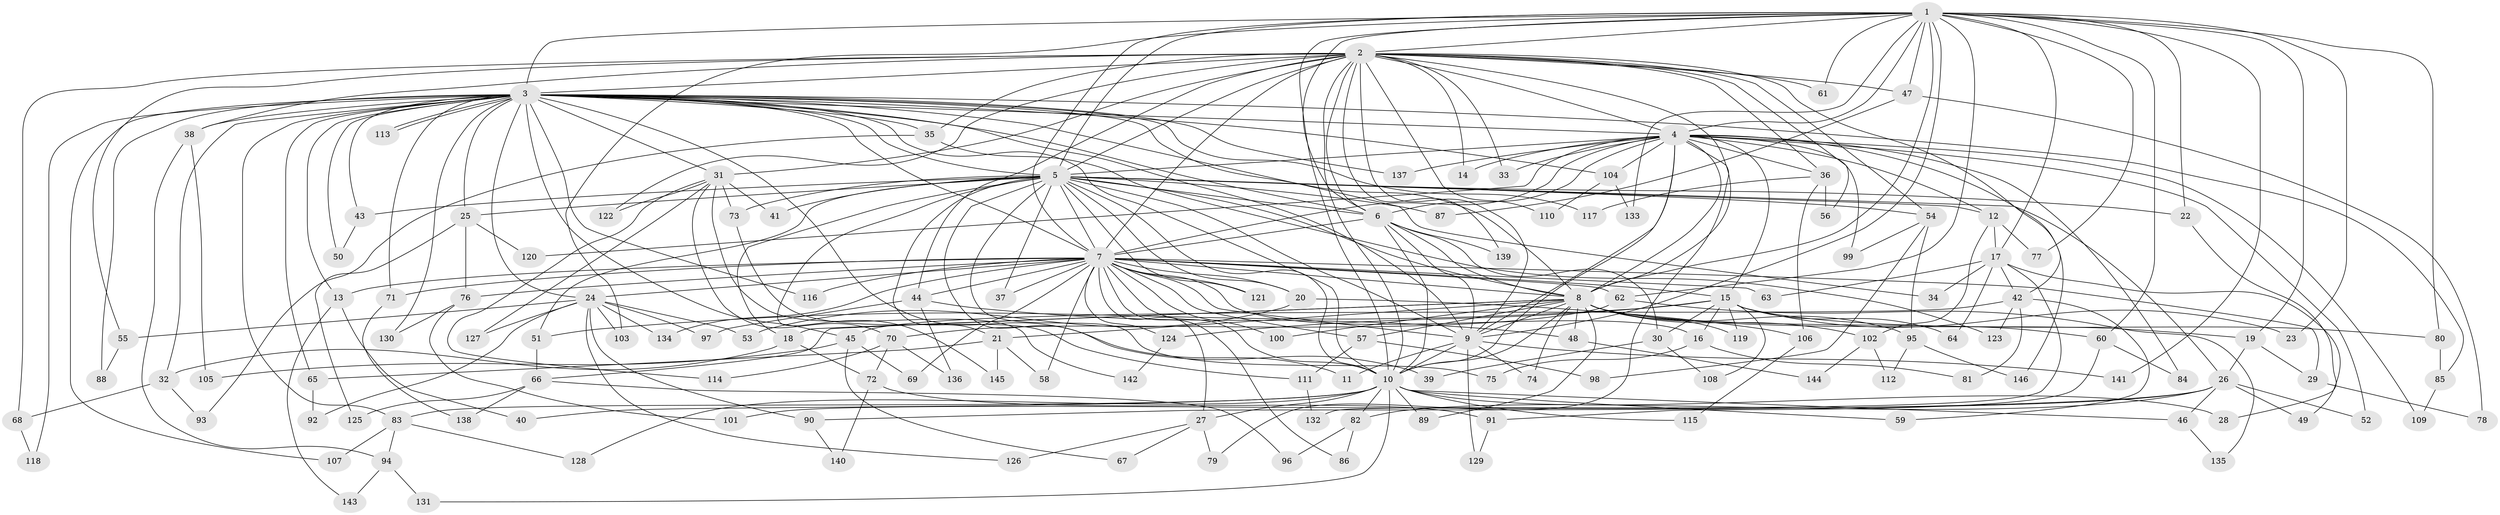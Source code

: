 // Generated by graph-tools (version 1.1) at 2025/11/02/27/25 16:11:07]
// undirected, 146 vertices, 317 edges
graph export_dot {
graph [start="1"]
  node [color=gray90,style=filled];
  1;
  2;
  3;
  4;
  5;
  6;
  7;
  8;
  9;
  10;
  11;
  12;
  13;
  14;
  15;
  16;
  17;
  18;
  19;
  20;
  21;
  22;
  23;
  24;
  25;
  26;
  27;
  28;
  29;
  30;
  31;
  32;
  33;
  34;
  35;
  36;
  37;
  38;
  39;
  40;
  41;
  42;
  43;
  44;
  45;
  46;
  47;
  48;
  49;
  50;
  51;
  52;
  53;
  54;
  55;
  56;
  57;
  58;
  59;
  60;
  61;
  62;
  63;
  64;
  65;
  66;
  67;
  68;
  69;
  70;
  71;
  72;
  73;
  74;
  75;
  76;
  77;
  78;
  79;
  80;
  81;
  82;
  83;
  84;
  85;
  86;
  87;
  88;
  89;
  90;
  91;
  92;
  93;
  94;
  95;
  96;
  97;
  98;
  99;
  100;
  101;
  102;
  103;
  104;
  105;
  106;
  107;
  108;
  109;
  110;
  111;
  112;
  113;
  114;
  115;
  116;
  117;
  118;
  119;
  120;
  121;
  122;
  123;
  124;
  125;
  126;
  127;
  128;
  129;
  130;
  131;
  132;
  133;
  134;
  135;
  136;
  137;
  138;
  139;
  140;
  141;
  142;
  143;
  144;
  145;
  146;
  1 -- 2;
  1 -- 3;
  1 -- 4;
  1 -- 5;
  1 -- 6;
  1 -- 7;
  1 -- 8;
  1 -- 9;
  1 -- 10;
  1 -- 17;
  1 -- 19;
  1 -- 22;
  1 -- 23;
  1 -- 47;
  1 -- 60;
  1 -- 61;
  1 -- 62;
  1 -- 77;
  1 -- 80;
  1 -- 103;
  1 -- 133;
  1 -- 141;
  2 -- 3;
  2 -- 4;
  2 -- 5;
  2 -- 6;
  2 -- 7;
  2 -- 8;
  2 -- 9;
  2 -- 10;
  2 -- 14;
  2 -- 31;
  2 -- 33;
  2 -- 35;
  2 -- 36;
  2 -- 38;
  2 -- 42;
  2 -- 44;
  2 -- 47;
  2 -- 54;
  2 -- 55;
  2 -- 56;
  2 -- 61;
  2 -- 68;
  2 -- 110;
  2 -- 122;
  2 -- 139;
  3 -- 4;
  3 -- 5;
  3 -- 6;
  3 -- 7;
  3 -- 8;
  3 -- 9;
  3 -- 10;
  3 -- 13;
  3 -- 24;
  3 -- 25;
  3 -- 31;
  3 -- 32;
  3 -- 34;
  3 -- 35;
  3 -- 38;
  3 -- 39;
  3 -- 43;
  3 -- 45;
  3 -- 50;
  3 -- 65;
  3 -- 71;
  3 -- 83;
  3 -- 85;
  3 -- 88;
  3 -- 104;
  3 -- 107;
  3 -- 113;
  3 -- 113;
  3 -- 116;
  3 -- 117;
  3 -- 118;
  3 -- 130;
  3 -- 137;
  4 -- 5;
  4 -- 6;
  4 -- 7;
  4 -- 8;
  4 -- 9;
  4 -- 10;
  4 -- 12;
  4 -- 14;
  4 -- 15;
  4 -- 33;
  4 -- 36;
  4 -- 52;
  4 -- 79;
  4 -- 84;
  4 -- 99;
  4 -- 104;
  4 -- 109;
  4 -- 120;
  4 -- 137;
  4 -- 146;
  5 -- 6;
  5 -- 7;
  5 -- 8;
  5 -- 9;
  5 -- 10;
  5 -- 11;
  5 -- 12;
  5 -- 18;
  5 -- 20;
  5 -- 21;
  5 -- 22;
  5 -- 25;
  5 -- 26;
  5 -- 37;
  5 -- 41;
  5 -- 43;
  5 -- 51;
  5 -- 54;
  5 -- 73;
  5 -- 75;
  5 -- 87;
  5 -- 121;
  5 -- 145;
  6 -- 7;
  6 -- 8;
  6 -- 9;
  6 -- 10;
  6 -- 30;
  6 -- 139;
  7 -- 8;
  7 -- 9;
  7 -- 10;
  7 -- 13;
  7 -- 15;
  7 -- 16;
  7 -- 20;
  7 -- 24;
  7 -- 27;
  7 -- 29;
  7 -- 37;
  7 -- 44;
  7 -- 57;
  7 -- 58;
  7 -- 62;
  7 -- 63;
  7 -- 69;
  7 -- 71;
  7 -- 76;
  7 -- 86;
  7 -- 100;
  7 -- 116;
  7 -- 121;
  7 -- 124;
  7 -- 134;
  8 -- 9;
  8 -- 10;
  8 -- 18;
  8 -- 19;
  8 -- 21;
  8 -- 48;
  8 -- 57;
  8 -- 60;
  8 -- 66;
  8 -- 74;
  8 -- 89;
  8 -- 95;
  8 -- 100;
  8 -- 102;
  8 -- 119;
  9 -- 10;
  9 -- 11;
  9 -- 74;
  9 -- 129;
  9 -- 141;
  10 -- 27;
  10 -- 28;
  10 -- 40;
  10 -- 46;
  10 -- 59;
  10 -- 82;
  10 -- 83;
  10 -- 89;
  10 -- 115;
  10 -- 128;
  10 -- 131;
  12 -- 17;
  12 -- 77;
  12 -- 102;
  13 -- 40;
  13 -- 143;
  15 -- 16;
  15 -- 23;
  15 -- 30;
  15 -- 51;
  15 -- 64;
  15 -- 80;
  15 -- 108;
  15 -- 119;
  15 -- 124;
  16 -- 75;
  16 -- 81;
  17 -- 34;
  17 -- 42;
  17 -- 49;
  17 -- 63;
  17 -- 64;
  17 -- 132;
  18 -- 32;
  18 -- 72;
  19 -- 26;
  19 -- 29;
  20 -- 53;
  20 -- 106;
  21 -- 58;
  21 -- 65;
  21 -- 145;
  22 -- 28;
  24 -- 53;
  24 -- 55;
  24 -- 90;
  24 -- 92;
  24 -- 97;
  24 -- 103;
  24 -- 126;
  24 -- 127;
  24 -- 134;
  25 -- 76;
  25 -- 120;
  25 -- 125;
  26 -- 46;
  26 -- 49;
  26 -- 52;
  26 -- 82;
  26 -- 90;
  26 -- 101;
  27 -- 67;
  27 -- 79;
  27 -- 126;
  29 -- 78;
  30 -- 39;
  30 -- 108;
  31 -- 41;
  31 -- 70;
  31 -- 73;
  31 -- 114;
  31 -- 122;
  31 -- 127;
  31 -- 142;
  32 -- 68;
  32 -- 93;
  35 -- 93;
  35 -- 123;
  36 -- 56;
  36 -- 106;
  36 -- 117;
  38 -- 94;
  38 -- 105;
  42 -- 45;
  42 -- 59;
  42 -- 81;
  42 -- 123;
  43 -- 50;
  44 -- 48;
  44 -- 97;
  44 -- 136;
  45 -- 67;
  45 -- 69;
  45 -- 105;
  46 -- 135;
  47 -- 78;
  47 -- 87;
  48 -- 144;
  51 -- 66;
  54 -- 95;
  54 -- 98;
  54 -- 99;
  55 -- 88;
  57 -- 98;
  57 -- 111;
  60 -- 84;
  60 -- 91;
  62 -- 70;
  62 -- 135;
  65 -- 92;
  66 -- 96;
  66 -- 125;
  66 -- 138;
  68 -- 118;
  70 -- 72;
  70 -- 114;
  70 -- 136;
  71 -- 138;
  72 -- 91;
  72 -- 140;
  73 -- 111;
  76 -- 101;
  76 -- 130;
  80 -- 85;
  82 -- 86;
  82 -- 96;
  83 -- 94;
  83 -- 107;
  83 -- 128;
  85 -- 109;
  90 -- 140;
  91 -- 129;
  94 -- 131;
  94 -- 143;
  95 -- 112;
  95 -- 146;
  102 -- 112;
  102 -- 144;
  104 -- 110;
  104 -- 133;
  106 -- 115;
  111 -- 132;
  124 -- 142;
}
